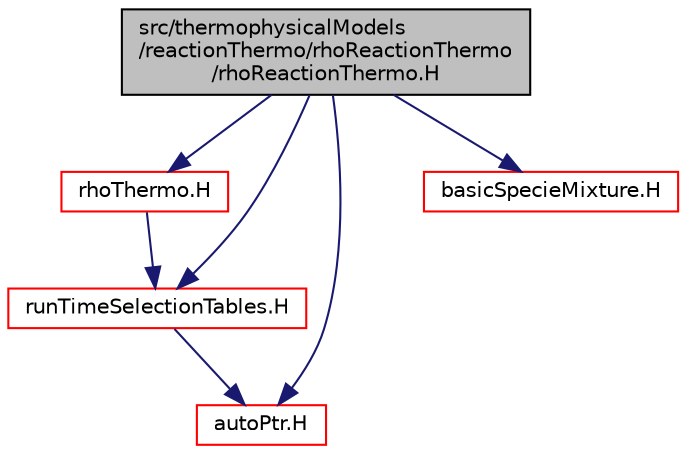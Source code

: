 digraph "src/thermophysicalModels/reactionThermo/rhoReactionThermo/rhoReactionThermo.H"
{
  bgcolor="transparent";
  edge [fontname="Helvetica",fontsize="10",labelfontname="Helvetica",labelfontsize="10"];
  node [fontname="Helvetica",fontsize="10",shape=record];
  Node1 [label="src/thermophysicalModels\l/reactionThermo/rhoReactionThermo\l/rhoReactionThermo.H",height=0.2,width=0.4,color="black", fillcolor="grey75", style="filled", fontcolor="black"];
  Node1 -> Node2 [color="midnightblue",fontsize="10",style="solid",fontname="Helvetica"];
  Node2 [label="rhoThermo.H",height=0.2,width=0.4,color="red",URL="$a10153.html"];
  Node2 -> Node3 [color="midnightblue",fontsize="10",style="solid",fontname="Helvetica"];
  Node3 [label="runTimeSelectionTables.H",height=0.2,width=0.4,color="red",URL="$a08026.html",tooltip="Macros to ease declaration of run-time selection tables. "];
  Node3 -> Node4 [color="midnightblue",fontsize="10",style="solid",fontname="Helvetica"];
  Node4 [label="autoPtr.H",height=0.2,width=0.4,color="red",URL="$a08637.html"];
  Node1 -> Node5 [color="midnightblue",fontsize="10",style="solid",fontname="Helvetica"];
  Node5 [label="basicSpecieMixture.H",height=0.2,width=0.4,color="red",URL="$a10390.html"];
  Node1 -> Node4 [color="midnightblue",fontsize="10",style="solid",fontname="Helvetica"];
  Node1 -> Node3 [color="midnightblue",fontsize="10",style="solid",fontname="Helvetica"];
}
